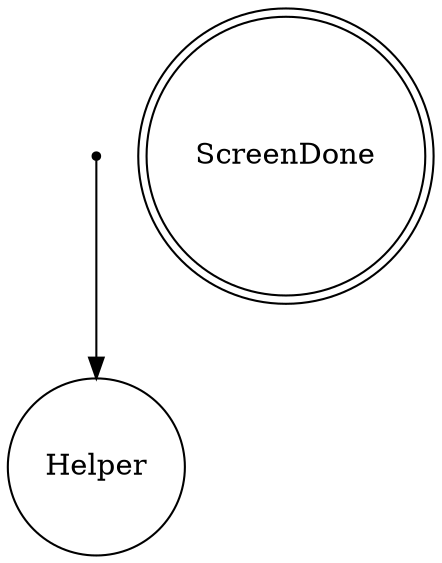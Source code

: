 digraph RunningScreen {
__init__ [shape=point];
Helper [label="Helper", shape=circle];
ScreenDone [label="ScreenDone", shape=doublecircle];

__init__ -> Helper;
}
